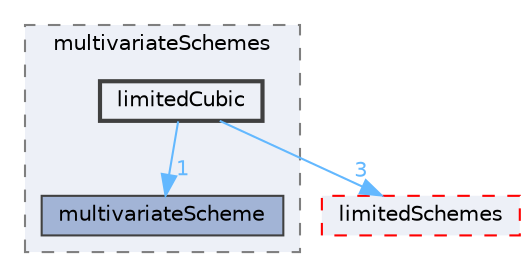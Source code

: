 digraph "src/finiteVolume/interpolation/surfaceInterpolation/multivariateSchemes/limitedCubic"
{
 // LATEX_PDF_SIZE
  bgcolor="transparent";
  edge [fontname=Helvetica,fontsize=10,labelfontname=Helvetica,labelfontsize=10];
  node [fontname=Helvetica,fontsize=10,shape=box,height=0.2,width=0.4];
  compound=true
  subgraph clusterdir_5f7556748bbd257c389f2aea3abf7cc0 {
    graph [ bgcolor="#edf0f7", pencolor="grey50", label="multivariateSchemes", fontname=Helvetica,fontsize=10 style="filled,dashed", URL="dir_5f7556748bbd257c389f2aea3abf7cc0.html",tooltip=""]
  dir_a36c8453882c7b9cc89dae802851deac [label="multivariateScheme", fillcolor="#a2b4d6", color="grey25", style="filled", URL="dir_a36c8453882c7b9cc89dae802851deac.html",tooltip=""];
  dir_f03818456727ecc2934c48b66097ca66 [label="limitedCubic", fillcolor="#edf0f7", color="grey25", style="filled,bold", URL="dir_f03818456727ecc2934c48b66097ca66.html",tooltip=""];
  }
  dir_3b094e1ce2b3f641da0071aec2c4e694 [label="limitedSchemes", fillcolor="#edf0f7", color="red", style="filled,dashed", URL="dir_3b094e1ce2b3f641da0071aec2c4e694.html",tooltip=""];
  dir_f03818456727ecc2934c48b66097ca66->dir_3b094e1ce2b3f641da0071aec2c4e694 [headlabel="3", labeldistance=1.5 headhref="dir_002158_002165.html" href="dir_002158_002165.html" color="steelblue1" fontcolor="steelblue1"];
  dir_f03818456727ecc2934c48b66097ca66->dir_a36c8453882c7b9cc89dae802851deac [headlabel="1", labeldistance=1.5 headhref="dir_002158_002502.html" href="dir_002158_002502.html" color="steelblue1" fontcolor="steelblue1"];
}
